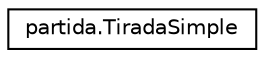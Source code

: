 digraph "Graphical Class Hierarchy"
{
 // LATEX_PDF_SIZE
  edge [fontname="Helvetica",fontsize="10",labelfontname="Helvetica",labelfontsize="10"];
  node [fontname="Helvetica",fontsize="10",shape=record];
  rankdir="LR";
  Node0 [label="partida.TiradaSimple",height=0.2,width=0.4,color="black", fillcolor="white", style="filled",URL="$classpartida_1_1_tirada_simple.html",tooltip="Tirada que realitza cada jugador en cada torn."];
}
